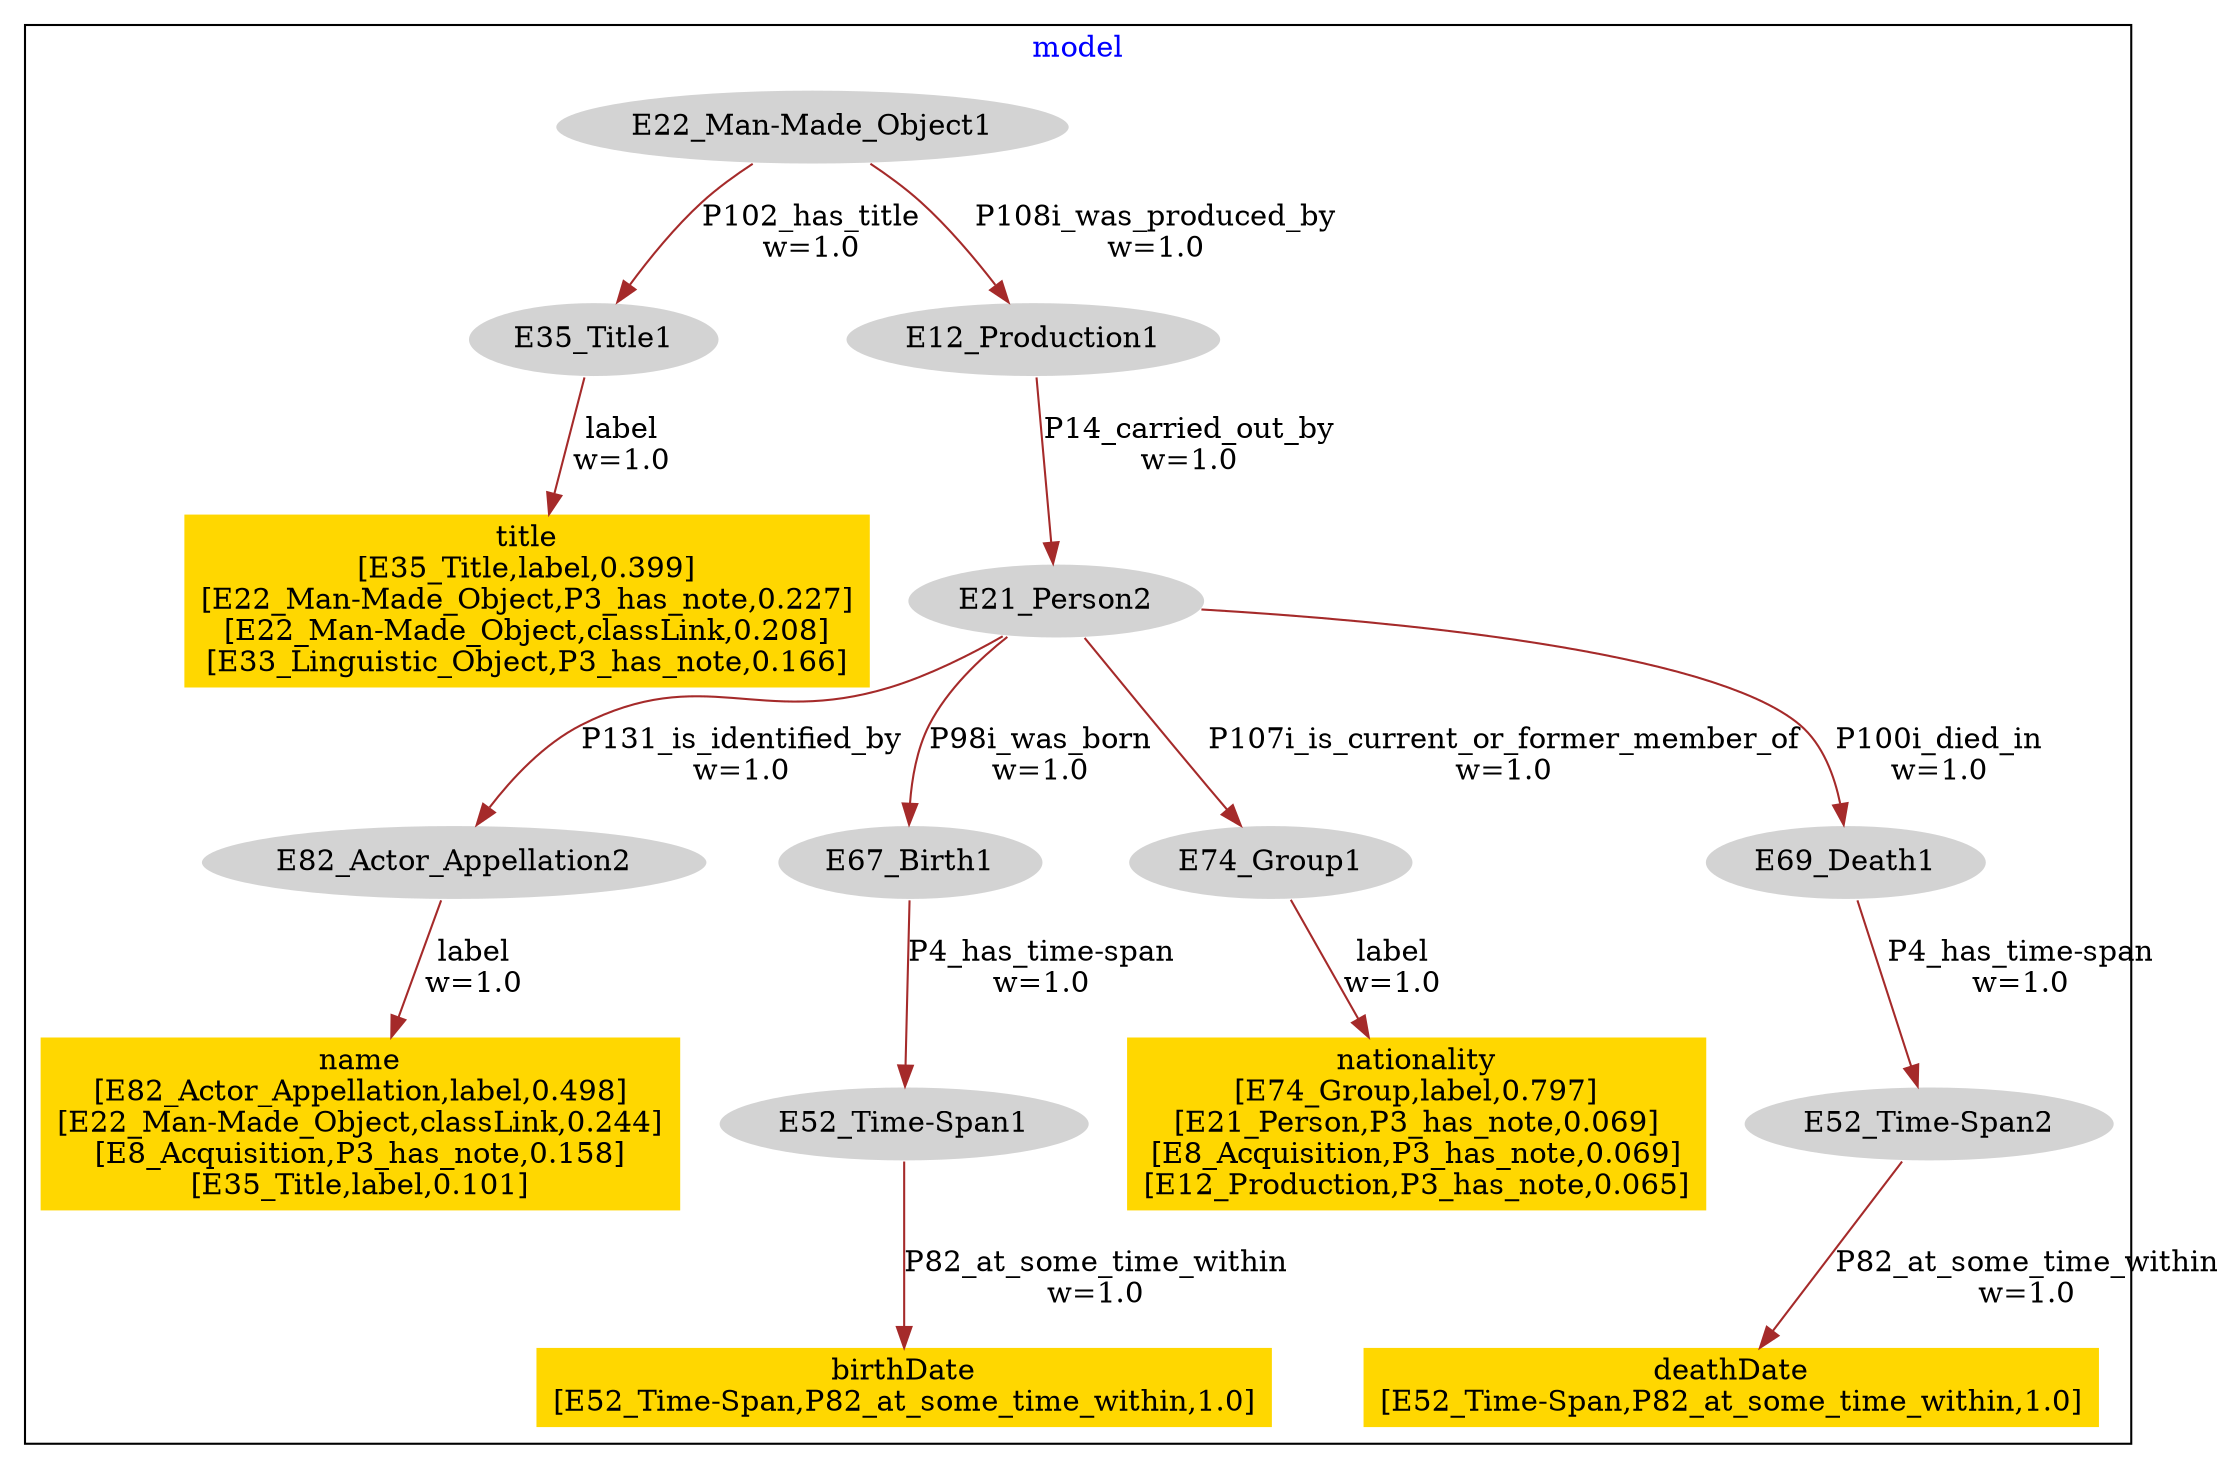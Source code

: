 digraph n0 {
fontcolor="blue"
remincross="true"
label=""
subgraph cluster {
label="model"
n2[style="filled",color="white",fillcolor="lightgray",label="E52_Time-Span1"];
n3[shape="plaintext",style="filled",fillcolor="gold",label="birthDate\n[E52_Time-Span,P82_at_some_time_within,1.0]"];
n4[style="filled",color="white",fillcolor="lightgray",label="E82_Actor_Appellation2"];
n5[shape="plaintext",style="filled",fillcolor="gold",label="name\n[E82_Actor_Appellation,label,0.498]\n[E22_Man-Made_Object,classLink,0.244]\n[E8_Acquisition,P3_has_note,0.158]\n[E35_Title,label,0.101]"];
n6[style="filled",color="white",fillcolor="lightgray",label="E21_Person2"];
n7[style="filled",color="white",fillcolor="lightgray",label="E67_Birth1"];
n8[style="filled",color="white",fillcolor="lightgray",label="E74_Group1"];
n9[shape="plaintext",style="filled",fillcolor="gold",label="nationality\n[E74_Group,label,0.797]\n[E21_Person,P3_has_note,0.069]\n[E8_Acquisition,P3_has_note,0.069]\n[E12_Production,P3_has_note,0.065]"];
n10[style="filled",color="white",fillcolor="lightgray",label="E52_Time-Span2"];
n11[shape="plaintext",style="filled",fillcolor="gold",label="deathDate\n[E52_Time-Span,P82_at_some_time_within,1.0]"];
n12[style="filled",color="white",fillcolor="lightgray",label="E69_Death1"];
n13[style="filled",color="white",fillcolor="lightgray",label="E35_Title1"];
n14[shape="plaintext",style="filled",fillcolor="gold",label="title\n[E35_Title,label,0.399]\n[E22_Man-Made_Object,P3_has_note,0.227]\n[E22_Man-Made_Object,classLink,0.208]\n[E33_Linguistic_Object,P3_has_note,0.166]"];
n15[style="filled",color="white",fillcolor="lightgray",label="E22_Man-Made_Object1"];
n16[style="filled",color="white",fillcolor="lightgray",label="E12_Production1"];
}
n2 -> n3[color="brown",fontcolor="black",label="P82_at_some_time_within\nw=1.0"]
n4 -> n5[color="brown",fontcolor="black",label="label\nw=1.0"]
n6 -> n7[color="brown",fontcolor="black",label="P98i_was_born\nw=1.0"]
n7 -> n2[color="brown",fontcolor="black",label="P4_has_time-span\nw=1.0"]
n6 -> n4[color="brown",fontcolor="black",label="P131_is_identified_by\nw=1.0"]
n8 -> n9[color="brown",fontcolor="black",label="label\nw=1.0"]
n6 -> n8[color="brown",fontcolor="black",label="P107i_is_current_or_former_member_of\nw=1.0"]
n10 -> n11[color="brown",fontcolor="black",label="P82_at_some_time_within\nw=1.0"]
n6 -> n12[color="brown",fontcolor="black",label="P100i_died_in\nw=1.0"]
n12 -> n10[color="brown",fontcolor="black",label="P4_has_time-span\nw=1.0"]
n13 -> n14[color="brown",fontcolor="black",label="label\nw=1.0"]
n15 -> n16[color="brown",fontcolor="black",label="P108i_was_produced_by\nw=1.0"]
n16 -> n6[color="brown",fontcolor="black",label="P14_carried_out_by\nw=1.0"]
n15 -> n13[color="brown",fontcolor="black",label="P102_has_title\nw=1.0"]
}
